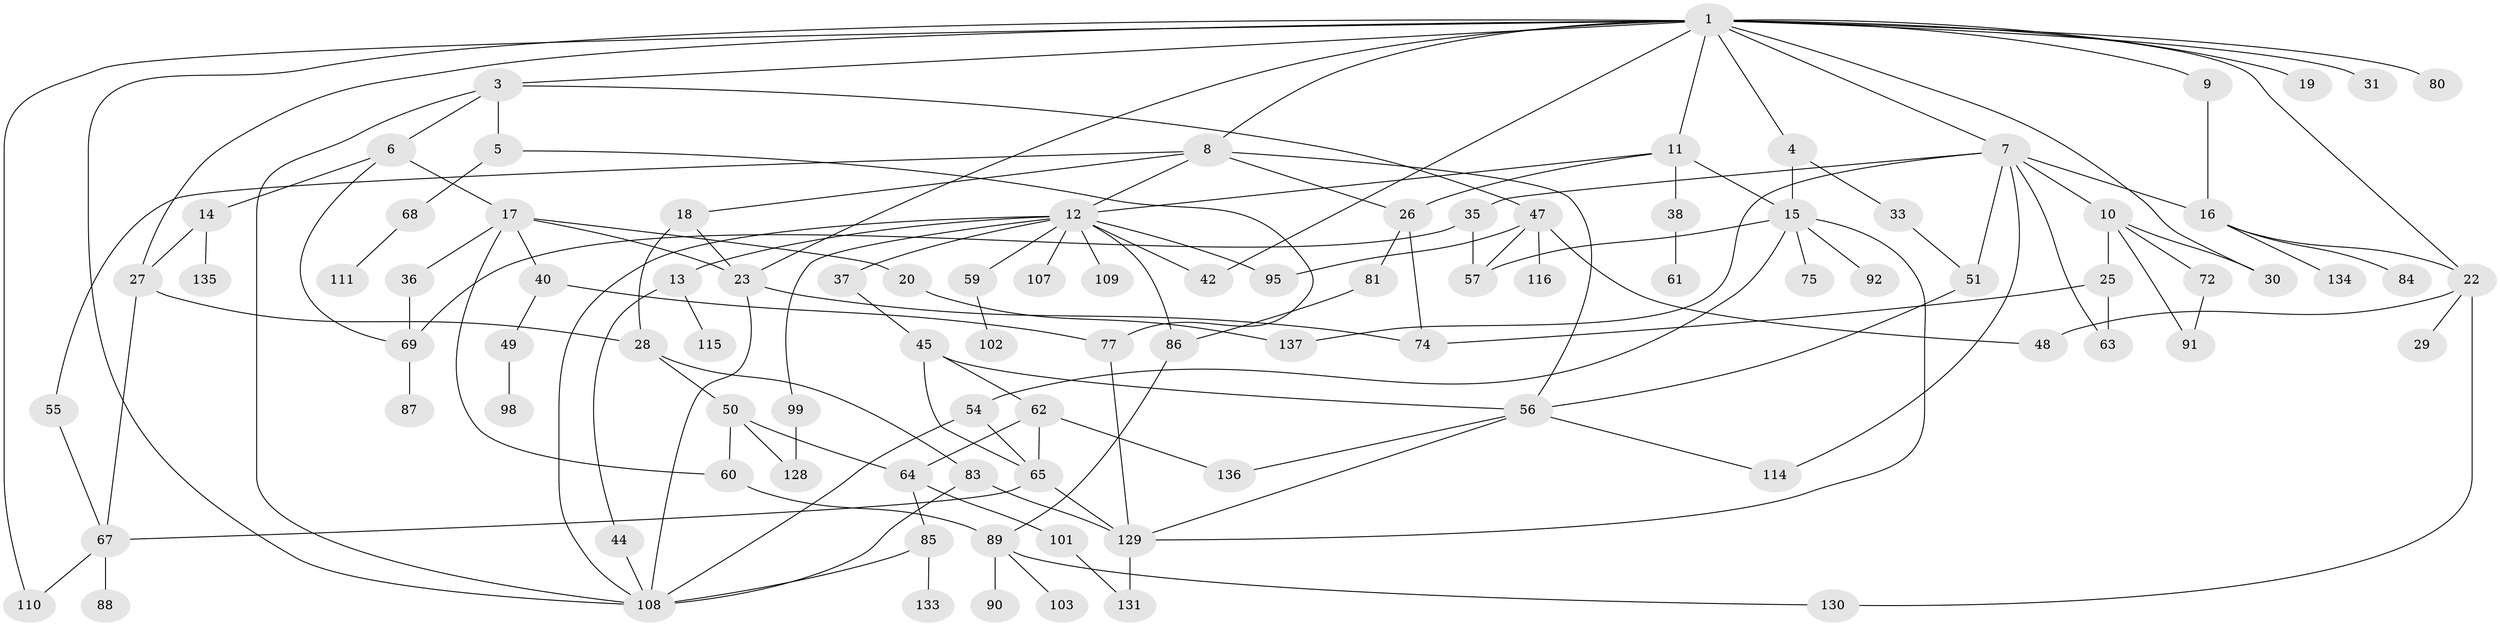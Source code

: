 // Generated by graph-tools (version 1.1) at 2025/51/02/27/25 19:51:39]
// undirected, 95 vertices, 145 edges
graph export_dot {
graph [start="1"]
  node [color=gray90,style=filled];
  1 [super="+2"];
  3 [super="+41"];
  4;
  5 [super="+52"];
  6 [super="+93"];
  7 [super="+105"];
  8 [super="+21"];
  9 [super="+106"];
  10 [super="+46"];
  11 [super="+125"];
  12 [super="+39"];
  13;
  14 [super="+24"];
  15 [super="+53"];
  16 [super="+43"];
  17 [super="+32"];
  18;
  19 [super="+71"];
  20 [super="+138"];
  22 [super="+127"];
  23 [super="+79"];
  25;
  26;
  27 [super="+58"];
  28 [super="+34"];
  29;
  30 [super="+117"];
  31;
  33;
  35;
  36 [super="+66"];
  37 [super="+78"];
  38;
  40;
  42 [super="+121"];
  44;
  45;
  47 [super="+73"];
  48 [super="+94"];
  49;
  50 [super="+113"];
  51 [super="+120"];
  54 [super="+139"];
  55;
  56 [super="+100"];
  57 [super="+122"];
  59;
  60 [super="+76"];
  61;
  62 [super="+70"];
  63;
  64;
  65 [super="+124"];
  67 [super="+82"];
  68;
  69 [super="+112"];
  72;
  74 [super="+123"];
  75;
  77;
  80;
  81 [super="+96"];
  83;
  84;
  85 [super="+104"];
  86;
  87;
  88;
  89 [super="+97"];
  90;
  91;
  92;
  95;
  98;
  99;
  101;
  102;
  103;
  107;
  108 [super="+118"];
  109;
  110;
  111 [super="+126"];
  114;
  115;
  116 [super="+119"];
  128;
  129 [super="+132"];
  130;
  131;
  133;
  134;
  135;
  136;
  137;
  1 -- 4;
  1 -- 30;
  1 -- 31;
  1 -- 80;
  1 -- 3;
  1 -- 7;
  1 -- 8;
  1 -- 9;
  1 -- 42;
  1 -- 11;
  1 -- 108;
  1 -- 110;
  1 -- 19;
  1 -- 22;
  1 -- 23;
  1 -- 27;
  3 -- 5;
  3 -- 6;
  3 -- 108;
  3 -- 47;
  4 -- 15;
  4 -- 33;
  5 -- 68;
  5 -- 77;
  6 -- 14;
  6 -- 17;
  6 -- 69;
  7 -- 10;
  7 -- 35;
  7 -- 137;
  7 -- 16;
  7 -- 114;
  7 -- 63;
  7 -- 51;
  8 -- 12;
  8 -- 18;
  8 -- 26;
  8 -- 56;
  8 -- 55;
  9 -- 16;
  10 -- 25;
  10 -- 72;
  10 -- 91;
  10 -- 30;
  11 -- 38;
  11 -- 15;
  11 -- 26;
  11 -- 12;
  12 -- 13;
  12 -- 37;
  12 -- 95;
  12 -- 86;
  12 -- 99;
  12 -- 59;
  12 -- 107;
  12 -- 109;
  12 -- 108;
  12 -- 42;
  13 -- 44;
  13 -- 115;
  14 -- 135;
  14 -- 27;
  15 -- 54;
  15 -- 57;
  15 -- 75;
  15 -- 129;
  15 -- 92;
  16 -- 134;
  16 -- 84;
  16 -- 22;
  17 -- 20;
  17 -- 23;
  17 -- 36;
  17 -- 40;
  17 -- 60;
  18 -- 28 [weight=2];
  18 -- 23;
  20 -- 137;
  22 -- 29;
  22 -- 130;
  22 -- 48;
  23 -- 74;
  23 -- 108;
  25 -- 63;
  25 -- 74;
  26 -- 81;
  26 -- 74;
  27 -- 28;
  27 -- 67;
  28 -- 83;
  28 -- 50;
  33 -- 51;
  35 -- 57;
  35 -- 69;
  36 -- 69;
  37 -- 45;
  38 -- 61;
  40 -- 49;
  40 -- 77;
  44 -- 108;
  45 -- 62;
  45 -- 65;
  45 -- 56;
  47 -- 48;
  47 -- 57;
  47 -- 116;
  47 -- 95;
  49 -- 98;
  50 -- 60;
  50 -- 64;
  50 -- 128;
  51 -- 56;
  54 -- 65;
  54 -- 108;
  55 -- 67;
  56 -- 114;
  56 -- 129;
  56 -- 136;
  59 -- 102;
  60 -- 89;
  62 -- 64;
  62 -- 136;
  62 -- 65;
  64 -- 85;
  64 -- 101;
  65 -- 129;
  65 -- 67;
  67 -- 110;
  67 -- 88;
  68 -- 111;
  69 -- 87;
  72 -- 91;
  77 -- 129;
  81 -- 86;
  83 -- 129;
  83 -- 108;
  85 -- 133;
  85 -- 108;
  86 -- 89;
  89 -- 90;
  89 -- 130;
  89 -- 103;
  99 -- 128;
  101 -- 131;
  129 -- 131;
}
